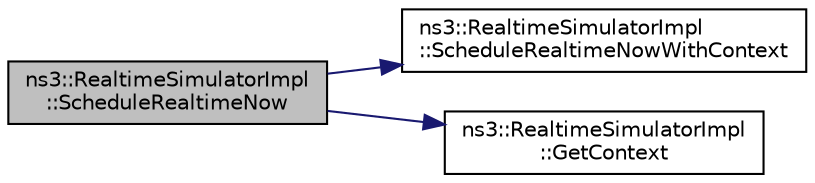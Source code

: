 digraph "ns3::RealtimeSimulatorImpl::ScheduleRealtimeNow"
{
  edge [fontname="Helvetica",fontsize="10",labelfontname="Helvetica",labelfontsize="10"];
  node [fontname="Helvetica",fontsize="10",shape=record];
  rankdir="LR";
  Node1 [label="ns3::RealtimeSimulatorImpl\l::ScheduleRealtimeNow",height=0.2,width=0.4,color="black", fillcolor="grey75", style="filled", fontcolor="black"];
  Node1 -> Node2 [color="midnightblue",fontsize="10",style="solid"];
  Node2 [label="ns3::RealtimeSimulatorImpl\l::ScheduleRealtimeNowWithContext",height=0.2,width=0.4,color="black", fillcolor="white", style="filled",URL="$da/d73/classns3_1_1RealtimeSimulatorImpl.html#a7bf33f79d48e7b75dd306fed0f14c3c0"];
  Node1 -> Node3 [color="midnightblue",fontsize="10",style="solid"];
  Node3 [label="ns3::RealtimeSimulatorImpl\l::GetContext",height=0.2,width=0.4,color="black", fillcolor="white", style="filled",URL="$da/d73/classns3_1_1RealtimeSimulatorImpl.html#a5c636fbd1266e28b69cf5f7896f72c9f"];
}
